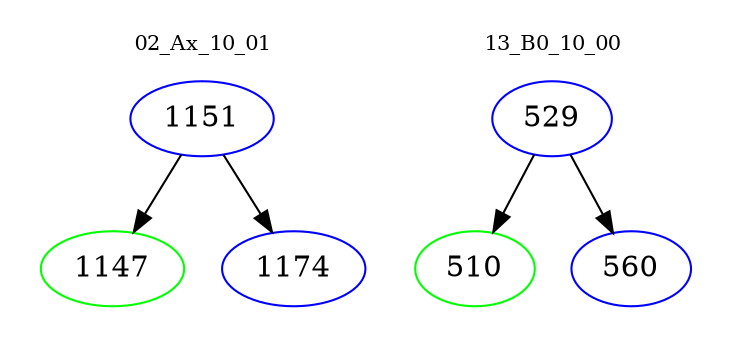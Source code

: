 digraph{
subgraph cluster_0 {
color = white
label = "02_Ax_10_01";
fontsize=10;
T0_1151 [label="1151", color="blue"]
T0_1151 -> T0_1147 [color="black"]
T0_1147 [label="1147", color="green"]
T0_1151 -> T0_1174 [color="black"]
T0_1174 [label="1174", color="blue"]
}
subgraph cluster_1 {
color = white
label = "13_B0_10_00";
fontsize=10;
T1_529 [label="529", color="blue"]
T1_529 -> T1_510 [color="black"]
T1_510 [label="510", color="green"]
T1_529 -> T1_560 [color="black"]
T1_560 [label="560", color="blue"]
}
}
